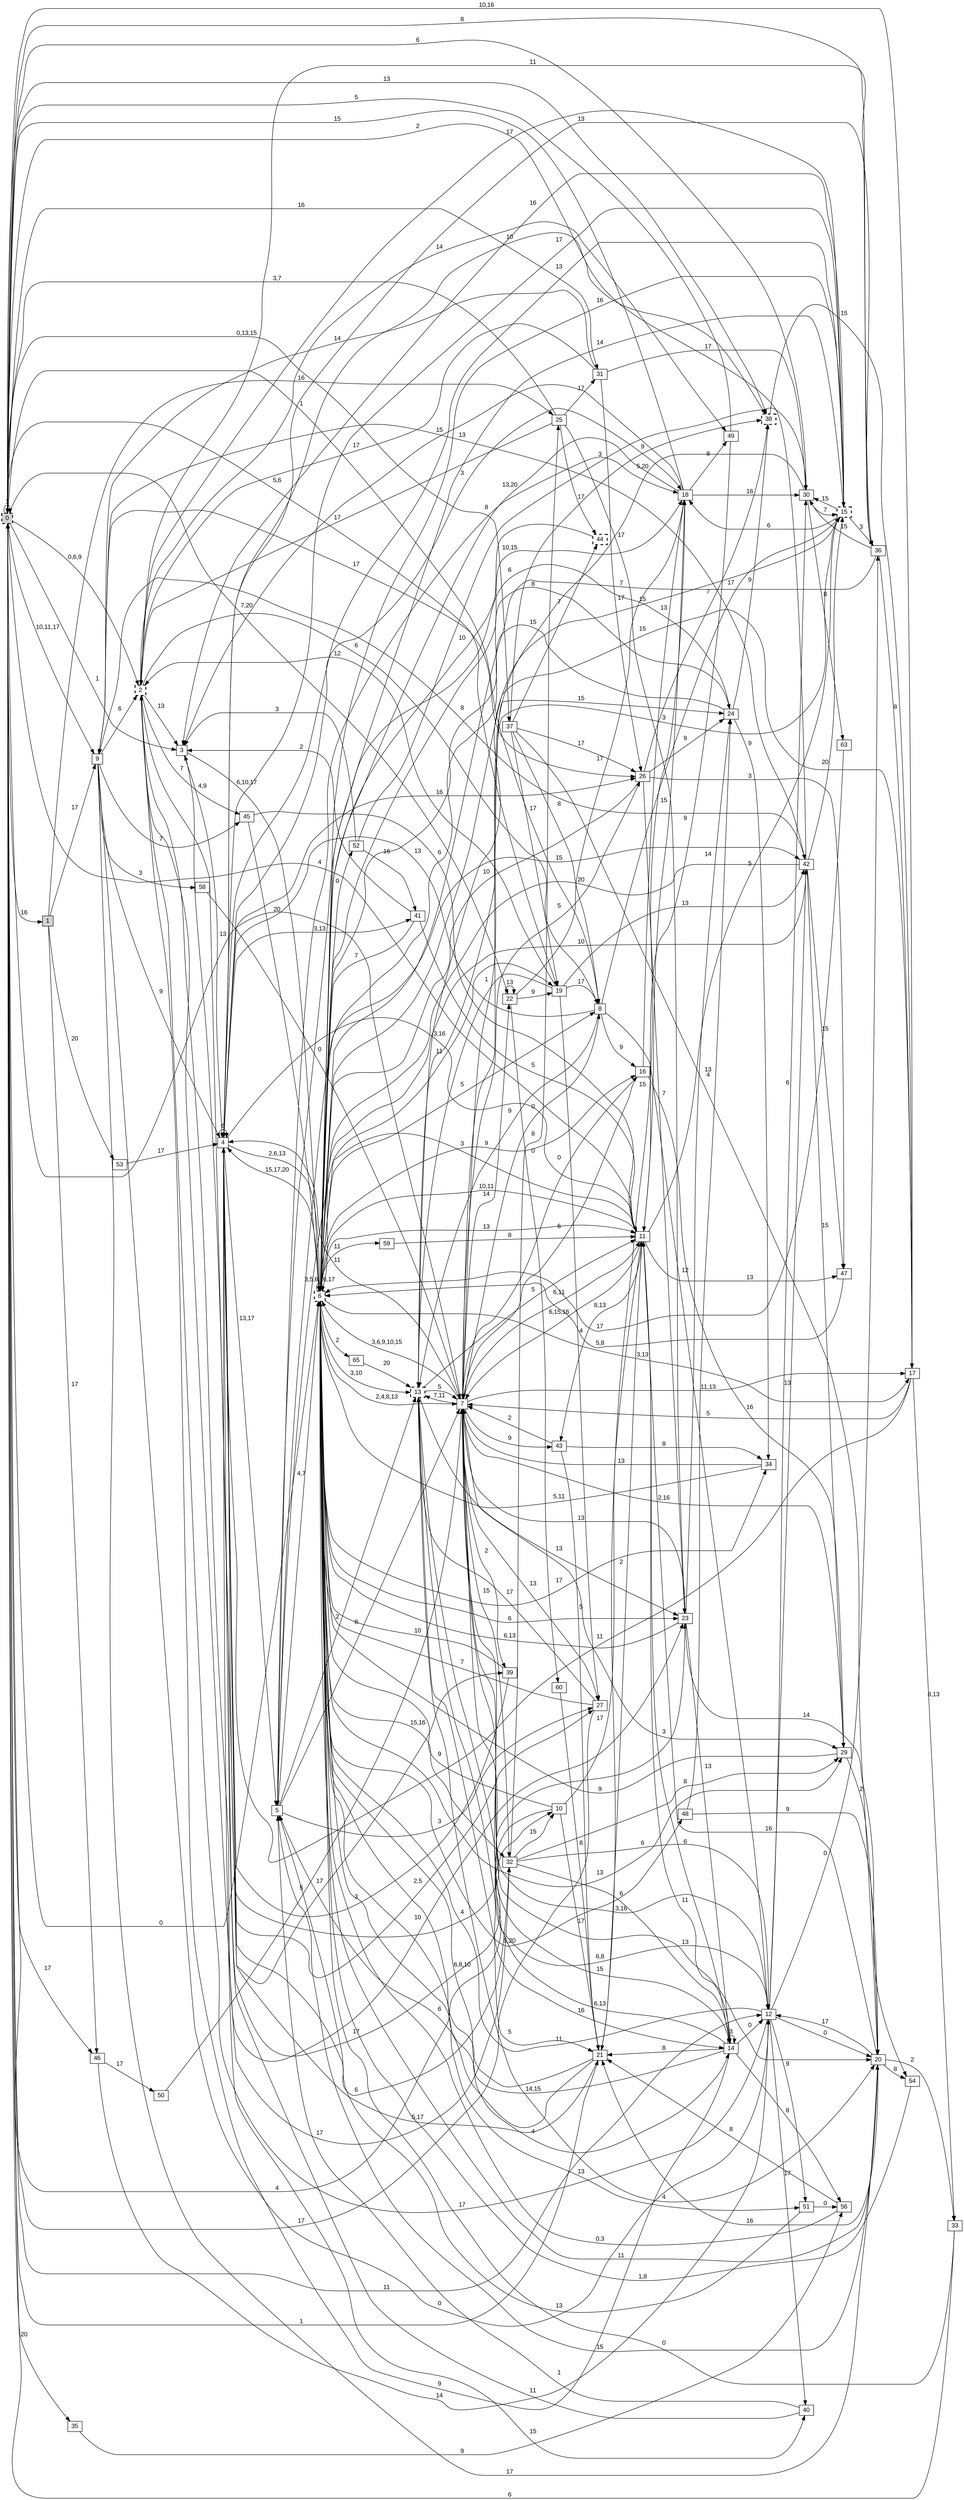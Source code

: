 digraph "NDFA" {
  rankdir=LR
  node [shape=box width=0.1 height=0.1 fontname=Arial]
  edge [fontname=Arial]
/* Estados */
 s0 [label="0" style="filled,bold,dashed"] /* I:1 F:1 D:0 */
 s1 [label="1" style="filled"] /* I:1 F:0 D:0 */
 s2 [label="2" style="bold,dashed"] /* I:0 F:1 D:0 */
 s3 [label="3" ] /* I:0 F:0 D:0 */
 s4 [label="4" ] /* I:0 F:0 D:0 */
 s5 [label="5" ] /* I:0 F:0 D:0 */
 s6 [label="6" style="bold,dashed"] /* I:0 F:1 D:0 */
 s7 [label="7" ] /* I:0 F:0 D:0 */
 s8 [label="8" ] /* I:0 F:0 D:0 */
 s9 [label="9" ] /* I:0 F:0 D:0 */
 s10 [label="10" ] /* I:0 F:0 D:0 */
 s11 [label="11" ] /* I:0 F:0 D:0 */
 s12 [label="12" ] /* I:0 F:0 D:0 */
 s13 [label="13" style="bold,dashed"] /* I:0 F:1 D:0 */
 s14 [label="14" ] /* I:0 F:0 D:0 */
 s15 [label="15" style="bold,dashed"] /* I:0 F:1 D:0 */
 s16 [label="16" ] /* I:0 F:0 D:0 */
 s17 [label="17" ] /* I:0 F:0 D:0 */
 s18 [label="18" ] /* I:0 F:0 D:0 */
 s19 [label="19" ] /* I:0 F:0 D:0 */
 s20 [label="20" ] /* I:0 F:0 D:0 */
 s21 [label="21" ] /* I:0 F:0 D:0 */
 s22 [label="22" ] /* I:0 F:0 D:0 */
 s23 [label="23" ] /* I:0 F:0 D:0 */
 s24 [label="24" ] /* I:0 F:0 D:0 */
 s25 [label="25" ] /* I:0 F:0 D:0 */
 s26 [label="26" ] /* I:0 F:0 D:0 */
 s27 [label="27" ] /* I:0 F:0 D:0 */
 s29 [label="29" ] /* I:0 F:0 D:0 */
 s30 [label="30" ] /* I:0 F:0 D:0 */
 s31 [label="31" ] /* I:0 F:0 D:0 */
 s32 [label="32" ] /* I:0 F:0 D:0 */
 s33 [label="33" ] /* I:0 F:0 D:0 */
 s34 [label="34" ] /* I:0 F:0 D:0 */
 s35 [label="35" ] /* I:0 F:0 D:0 */
 s36 [label="36" ] /* I:0 F:0 D:0 */
 s37 [label="37" ] /* I:0 F:0 D:0 */
 s38 [label="38" style="bold,dashed"] /* I:0 F:1 D:0 */
 s39 [label="39" ] /* I:0 F:0 D:0 */
 s40 [label="40" ] /* I:0 F:0 D:0 */
 s41 [label="41" ] /* I:0 F:0 D:0 */
 s42 [label="42" ] /* I:0 F:0 D:0 */
 s43 [label="43" ] /* I:0 F:0 D:0 */
 s44 [label="44" style="bold,dashed"] /* I:0 F:1 D:0 */
 s45 [label="45" ] /* I:0 F:0 D:0 */
 s46 [label="46" ] /* I:0 F:0 D:0 */
 s47 [label="47" ] /* I:0 F:0 D:0 */
 s48 [label="48" ] /* I:0 F:0 D:0 */
 s49 [label="49" ] /* I:0 F:0 D:0 */
 s50 [label="50" ] /* I:0 F:0 D:0 */
 s51 [label="51" ] /* I:0 F:0 D:0 */
 s52 [label="52" ] /* I:0 F:0 D:0 */
 s53 [label="53" ] /* I:0 F:0 D:0 */
 s54 [label="54" ] /* I:0 F:0 D:0 */
 s56 [label="56" ] /* I:0 F:0 D:0 */
 s58 [label="58" ] /* I:0 F:0 D:0 */
 s59 [label="59" ] /* I:0 F:0 D:0 */
 s60 [label="60" ] /* I:0 F:0 D:0 */
 s63 [label="63" ] /* I:0 F:0 D:0 */
 s65 [label="65" ] /* I:0 F:0 D:0 */
/* Transiciones */
  s0 -> s0 [label="1"]
  s0 -> s1 [label="16"]
  s0 -> s2 [label="0,6,9"]
  s0 -> s3 [label="1"]
  s0 -> s6 [label="0"]
  s0 -> s8 [label="1"]
  s0 -> s9 [label="10,11,17"]
  s0 -> s10 [label="4"]
  s0 -> s12 [label="11"]
  s0 -> s19 [label="5,6"]
  s0 -> s21 [label="1"]
  s0 -> s22 [label="7,20"]
  s0 -> s31 [label="16"]
  s0 -> s35 [label="20"]
  s0 -> s37 [label="0,13,15"]
  s0 -> s38 [label="13"]
  s0 -> s46 [label="17"]
  s1 -> s9 [label="17"]
  s1 -> s25 [label="16"]
  s1 -> s46 [label="17"]
  s1 -> s53 [label="20"]
  s2 -> s3 [label="13"]
  s2 -> s8 [label="6"]
  s2 -> s15 [label="17"]
  s2 -> s23 [label="10"]
  s2 -> s32 [label="17"]
  s2 -> s36 [label="11"]
  s2 -> s39 [label="17"]
  s2 -> s45 [label="7"]
  s2 -> s49 [label="14"]
  s3 -> s4 [label="4,9"]
  s3 -> s6 [label="6,10,17"]
  s4 -> s4 [label="6"]
  s4 -> s5 [label="13,17"]
  s4 -> s6 [label="2,6,13"]
  s4 -> s11 [label="3,16"]
  s4 -> s15 [label="17"]
  s4 -> s18 [label="3"]
  s4 -> s23 [label="4"]
  s4 -> s26 [label="16"]
  s4 -> s27 [label="2,5"]
  s4 -> s32 [label="6"]
  s4 -> s36 [label="13"]
  s4 -> s38 [label="10"]
  s4 -> s40 [label="15"]
  s4 -> s41 [label="3,13"]
  s5 -> s6 [label="4,7"]
  s5 -> s7 [label="8"]
  s5 -> s13 [label="2"]
  s5 -> s18 [label="8"]
  s5 -> s27 [label="3"]
  s5 -> s42 [label="15"]
  s6 -> s4 [label="15,17,20"]
  s6 -> s6 [label="3,5,6,16,17"]
  s6 -> s7 [label="2,4,8,13"]
  s6 -> s8 [label="5"]
  s6 -> s11 [label="13"]
  s6 -> s13 [label="3,10"]
  s6 -> s14 [label="4"]
  s6 -> s15 [label="16"]
  s6 -> s16 [label="9"]
  s6 -> s17 [label="3,13"]
  s6 -> s18 [label="10,15"]
  s6 -> s19 [label="11"]
  s6 -> s23 [label="6"]
  s6 -> s24 [label="8"]
  s6 -> s29 [label="13"]
  s6 -> s32 [label="15,16"]
  s6 -> s34 [label="17"]
  s6 -> s42 [label="10"]
  s6 -> s48 [label="5,20"]
  s6 -> s51 [label="13"]
  s6 -> s52 [label="0"]
  s6 -> s59 [label="11"]
  s6 -> s65 [label="2"]
  s7 -> s0 [label="13"]
  s7 -> s4 [label="11"]
  s7 -> s6 [label="3,6,9,10,15"]
  s7 -> s8 [label="0"]
  s7 -> s11 [label="6,11"]
  s7 -> s12 [label="3,16"]
  s7 -> s13 [label="7,11"]
  s7 -> s14 [label="15"]
  s7 -> s16 [label="0"]
  s7 -> s17 [label="11,13"]
  s7 -> s20 [label="13"]
  s7 -> s22 [label="14"]
  s7 -> s26 [label="5"]
  s7 -> s27 [label="13"]
  s7 -> s29 [label="3"]
  s7 -> s32 [label="15"]
  s7 -> s39 [label="2"]
  s7 -> s43 [label="9"]
  s8 -> s4 [label="13"]
  s8 -> s12 [label="12"]
  s8 -> s13 [label="9"]
  s8 -> s15 [label="17"]
  s8 -> s16 [label="9"]
  s9 -> s2 [label="6"]
  s9 -> s4 [label="9"]
  s9 -> s12 [label="0"]
  s9 -> s20 [label="17"]
  s9 -> s26 [label="17"]
  s9 -> s42 [label="13"]
  s9 -> s45 [label="7"]
  s9 -> s58 [label="3"]
  s10 -> s3 [label="17"]
  s10 -> s6 [label="9"]
  s10 -> s11 [label="17"]
  s10 -> s21 [label="17"]
  s11 -> s0 [label="4"]
  s11 -> s5 [label="3"]
  s11 -> s6 [label="10,11"]
  s11 -> s7 [label="6,15,16"]
  s11 -> s14 [label="6"]
  s11 -> s15 [label="5"]
  s11 -> s18 [label="15"]
  s11 -> s43 [label="8,13"]
  s11 -> s47 [label="13"]
  s12 -> s2 [label="17"]
  s12 -> s6 [label="11"]
  s12 -> s13 [label="6,8"]
  s12 -> s20 [label="0"]
  s12 -> s30 [label="6"]
  s12 -> s36 [label="0"]
  s12 -> s40 [label="17"]
  s12 -> s42 [label="13"]
  s12 -> s51 [label="9"]
  s13 -> s7 [label="5"]
  s13 -> s11 [label="5"]
  s13 -> s14 [label="16"]
  s13 -> s15 [label="15"]
  s13 -> s20 [label="4"]
  s13 -> s21 [label="5"]
  s13 -> s23 [label="13"]
  s13 -> s24 [label="15"]
  s14 -> s2 [label="9"]
  s14 -> s6 [label="14,15"]
  s14 -> s7 [label="6,13"]
  s14 -> s11 [label="11"]
  s14 -> s12 [label="0"]
  s14 -> s14 [label="3"]
  s14 -> s21 [label="8"]
  s14 -> s56 [label="8"]
  s15 -> s3 [label="16"]
  s15 -> s4 [label="13"]
  s15 -> s6 [label="14"]
  s15 -> s7 [label="3"]
  s15 -> s18 [label="6"]
  s15 -> s30 [label="15"]
  s15 -> s36 [label="3"]
  s16 -> s7 [label="6"]
  s16 -> s18 [label="13"]
  s16 -> s29 [label="16"]
  s17 -> s0 [label="10,16"]
  s17 -> s4 [label="11"]
  s17 -> s6 [label="15"]
  s17 -> s7 [label="5"]
  s17 -> s33 [label="8,13"]
  s18 -> s0 [label="15"]
  s18 -> s3 [label="15"]
  s18 -> s6 [label="13,20"]
  s18 -> s21 [label="15"]
  s18 -> s30 [label="16"]
  s18 -> s49 [label="8"]
  s19 -> s2 [label="12"]
  s19 -> s8 [label="17"]
  s19 -> s13 [label="1"]
  s19 -> s27 [label="4"]
  s19 -> s42 [label="13"]
  s20 -> s5 [label="15"]
  s20 -> s6 [label="11"]
  s20 -> s11 [label="16"]
  s20 -> s12 [label="17"]
  s20 -> s21 [label="16"]
  s20 -> s33 [label="2"]
  s20 -> s54 [label="8"]
  s21 -> s4 [label="5,17"]
  s21 -> s5 [label="6"]
  s21 -> s6 [label="6,8,10"]
  s21 -> s11 [label="2"]
  s22 -> s18 [label="17"]
  s22 -> s19 [label="9"]
  s22 -> s22 [label="13"]
  s22 -> s60 [label="0"]
  s23 -> s6 [label="6,13"]
  s23 -> s7 [label="13"]
  s23 -> s14 [label="13"]
  s23 -> s24 [label="14"]
  s23 -> s54 [label="14"]
  s24 -> s5 [label="6"]
  s24 -> s6 [label="15"]
  s24 -> s34 [label="9"]
  s24 -> s38 [label="9"]
  s25 -> s0 [label="3,7"]
  s25 -> s2 [label="17"]
  s25 -> s23 [label="17"]
  s25 -> s31 [label="17"]
  s25 -> s44 [label="17"]
  s26 -> s6 [label="10"]
  s26 -> s23 [label="7"]
  s26 -> s24 [label="9"]
  s26 -> s38 [label="7"]
  s26 -> s47 [label="3"]
  s27 -> s0 [label="17"]
  s27 -> s6 [label="7"]
  s27 -> s13 [label="17"]
  s29 -> s6 [label="9"]
  s29 -> s7 [label="2,16"]
  s29 -> s20 [label="2"]
  s30 -> s0 [label="6"]
  s30 -> s7 [label="5,20"]
  s30 -> s15 [label="7"]
  s30 -> s63 [label="8"]
  s31 -> s2 [label="17"]
  s31 -> s9 [label="14"]
  s31 -> s26 [label="17"]
  s31 -> s30 [label="17"]
  s32 -> s10 [label="15"]
  s32 -> s12 [label="6"]
  s32 -> s14 [label="6"]
  s32 -> s25 [label="8"]
  s32 -> s29 [label="8"]
  s33 -> s0 [label="6"]
  s33 -> s6 [label="0"]
  s34 -> s6 [label="5,11"]
  s34 -> s7 [label="13"]
  s35 -> s56 [label="9"]
  s36 -> s0 [label="8"]
  s36 -> s6 [label="7"]
  s36 -> s17 [label="8"]
  s36 -> s30 [label="15"]
  s37 -> s8 [label="8"]
  s37 -> s19 [label="17"]
  s37 -> s20 [label="4"]
  s37 -> s26 [label="17"]
  s37 -> s38 [label="9"]
  s37 -> s44 [label="7"]
  s38 -> s17 [label="15"]
  s39 -> s4 [label="3"]
  s39 -> s6 [label="10"]
  s40 -> s4 [label="11"]
  s40 -> s5 [label="1"]
  s41 -> s3 [label="2"]
  s41 -> s6 [label="7"]
  s41 -> s11 [label="5"]
  s42 -> s0 [label="2"]
  s42 -> s6 [label="20"]
  s42 -> s9 [label="8"]
  s42 -> s15 [label="20"]
  s42 -> s29 [label="15"]
  s42 -> s47 [label="15"]
  s43 -> s7 [label="2"]
  s43 -> s21 [label="5"]
  s43 -> s34 [label="8"]
  s44 -> s6 [label="10"]
  s45 -> s6 [label="20"]
  s45 -> s11 [label="6"]
  s46 -> s12 [label="14"]
  s46 -> s50 [label="17"]
  s47 -> s6 [label="5,8"]
  s48 -> s20 [label="9"]
  s48 -> s24 [label="13"]
  s49 -> s0 [label="5"]
  s49 -> s11 [label="9"]
  s50 -> s7 [label="5"]
  s51 -> s5 [label="13"]
  s51 -> s56 [label="0"]
  s52 -> s3 [label="3"]
  s52 -> s30 [label="3"]
  s52 -> s41 [label="16"]
  s53 -> s4 [label="17"]
  s54 -> s6 [label="1,8"]
  s56 -> s6 [label="0,3"]
  s56 -> s21 [label="8"]
  s58 -> s7 [label="0"]
  s59 -> s11 [label="8"]
  s60 -> s21 [label="8"]
  s63 -> s6 [label="17"]
  s65 -> s13 [label="20"]
}
